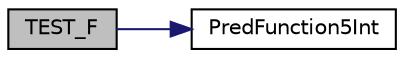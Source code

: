 digraph "TEST_F"
{
  edge [fontname="Helvetica",fontsize="10",labelfontname="Helvetica",labelfontsize="10"];
  node [fontname="Helvetica",fontsize="10",shape=record];
  rankdir="LR";
  Node230 [label="TEST_F",height=0.2,width=0.4,color="black", fillcolor="grey75", style="filled", fontcolor="black"];
  Node230 -> Node231 [color="midnightblue",fontsize="10",style="solid",fontname="Helvetica"];
  Node231 [label="PredFunction5Int",height=0.2,width=0.4,color="black", fillcolor="white", style="filled",URL="$da/d85/gtest__pred__impl__unittest_8cc.html#ac2bb9ad4db9fc578bd739bbba5aa374f"];
}
